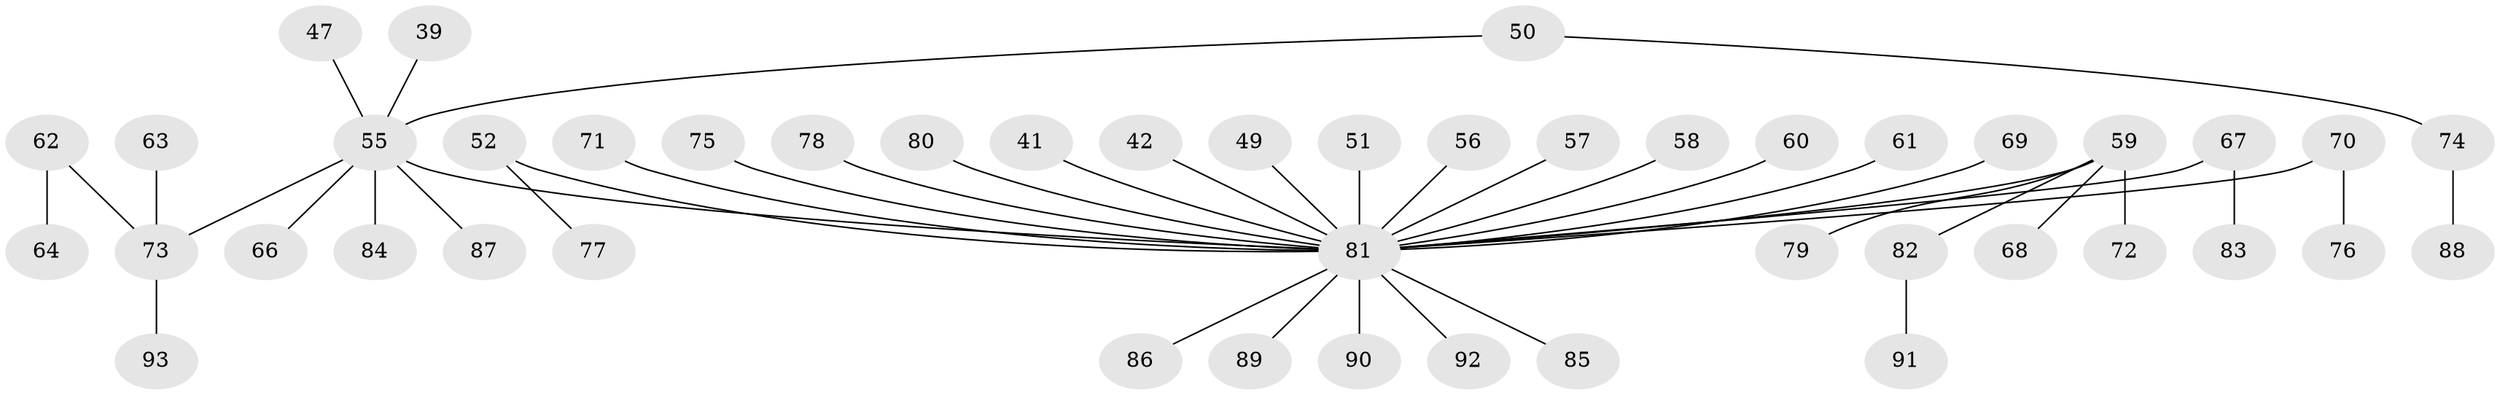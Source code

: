 // original degree distribution, {7: 0.010752688172043012, 3: 0.11827956989247312, 4: 0.0967741935483871, 5: 0.021505376344086023, 2: 0.1935483870967742, 1: 0.5376344086021505, 6: 0.021505376344086023}
// Generated by graph-tools (version 1.1) at 2025/56/03/04/25 21:56:14]
// undirected, 46 vertices, 45 edges
graph export_dot {
graph [start="1"]
  node [color=gray90,style=filled];
  39;
  41;
  42;
  47;
  49;
  50 [super="+6"];
  51;
  52;
  55 [super="+5+37"];
  56;
  57;
  58;
  59 [super="+18+46+26"];
  60;
  61;
  62;
  63;
  64;
  66 [super="+38"];
  67;
  68;
  69;
  70;
  71;
  72;
  73 [super="+31"];
  74;
  75;
  76;
  77;
  78;
  79;
  80;
  81 [super="+9+21+28+65+27+30+32+33+45+34+53+36+54"];
  82;
  83;
  84;
  85;
  86;
  87;
  88;
  89;
  90;
  91;
  92;
  93;
  39 -- 55;
  41 -- 81;
  42 -- 81;
  47 -- 55;
  49 -- 81;
  50 -- 74;
  50 -- 55;
  51 -- 81;
  52 -- 77;
  52 -- 81;
  55 -- 87;
  55 -- 84;
  55 -- 73;
  55 -- 81;
  55 -- 66;
  56 -- 81;
  57 -- 81;
  58 -- 81;
  59 -- 79;
  59 -- 82;
  59 -- 72;
  59 -- 81;
  59 -- 68;
  60 -- 81;
  61 -- 81;
  62 -- 64;
  62 -- 73;
  63 -- 73;
  67 -- 83;
  67 -- 81;
  69 -- 81;
  70 -- 76;
  70 -- 81;
  71 -- 81;
  73 -- 93;
  74 -- 88;
  75 -- 81;
  78 -- 81;
  80 -- 81;
  81 -- 85;
  81 -- 89;
  81 -- 90;
  81 -- 92;
  81 -- 86;
  82 -- 91;
}

